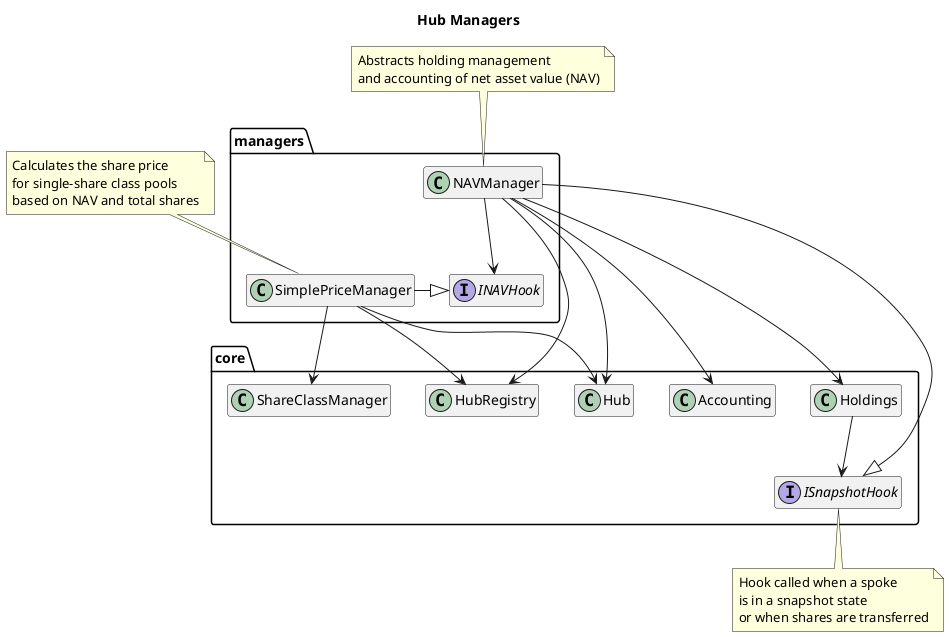 @startuml hub-managers
title Hub Managers
hide empty members

package core {
    class Hub
    class Holdings
    class Accounting
    class HubRegistry
    class ShareClassManager
    interface ISnapshotHook
}

package managers {
    class NAVManager
    class SimplePriceManager
    interface INAVHook
}

NAVManager --> Hub
NAVManager --> Holdings
NAVManager --> Accounting
NAVManager --> HubRegistry
NAVManager -|> ISnapshotHook
NAVManager --> INAVHook

SimplePriceManager -left|> INAVHook
SimplePriceManager --> Hub
SimplePriceManager --> ShareClassManager
SimplePriceManager --> HubRegistry

Holdings --> ISnapshotHook

note top of NAVManager
  Abstracts holding management
  and accounting of net asset value (NAV)
end note

note top of SimplePriceManager
  Calculates the share price 
  for single-share class pools
  based on NAV and total shares
end note

note bottom of ISnapshotHook
  Hook called when a spoke
  is in a snapshot state
  or when shares are transferred
end note

@enduml
